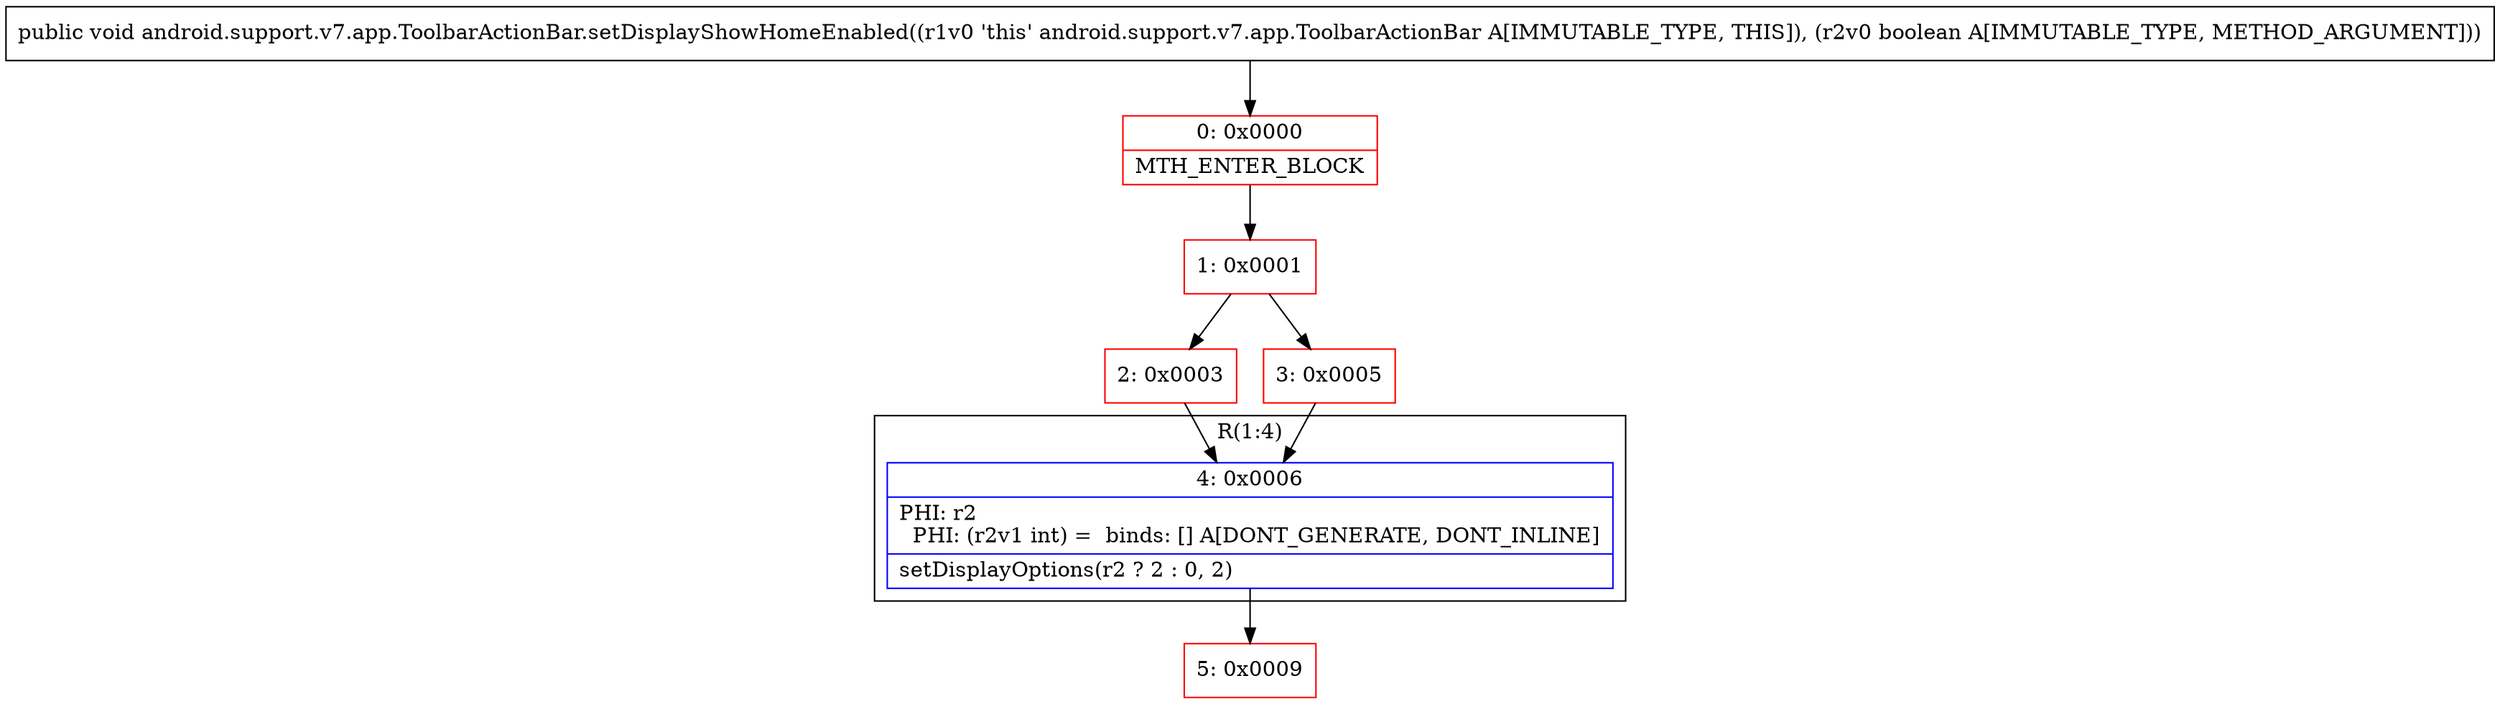 digraph "CFG forandroid.support.v7.app.ToolbarActionBar.setDisplayShowHomeEnabled(Z)V" {
subgraph cluster_Region_1349949351 {
label = "R(1:4)";
node [shape=record,color=blue];
Node_4 [shape=record,label="{4\:\ 0x0006|PHI: r2 \l  PHI: (r2v1 int) =  binds: [] A[DONT_GENERATE, DONT_INLINE]\l|setDisplayOptions(r2 ? 2 : 0, 2)\l}"];
}
Node_0 [shape=record,color=red,label="{0\:\ 0x0000|MTH_ENTER_BLOCK\l}"];
Node_1 [shape=record,color=red,label="{1\:\ 0x0001}"];
Node_2 [shape=record,color=red,label="{2\:\ 0x0003}"];
Node_3 [shape=record,color=red,label="{3\:\ 0x0005}"];
Node_5 [shape=record,color=red,label="{5\:\ 0x0009}"];
MethodNode[shape=record,label="{public void android.support.v7.app.ToolbarActionBar.setDisplayShowHomeEnabled((r1v0 'this' android.support.v7.app.ToolbarActionBar A[IMMUTABLE_TYPE, THIS]), (r2v0 boolean A[IMMUTABLE_TYPE, METHOD_ARGUMENT])) }"];
MethodNode -> Node_0;
Node_4 -> Node_5;
Node_0 -> Node_1;
Node_1 -> Node_2;
Node_1 -> Node_3;
Node_2 -> Node_4;
Node_3 -> Node_4;
}

